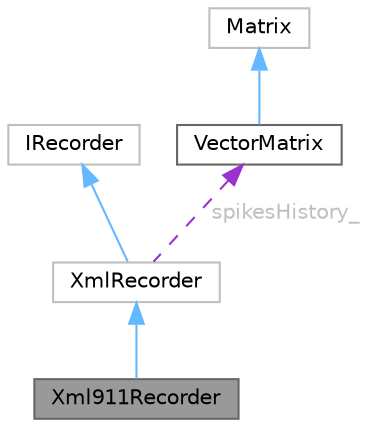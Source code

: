 digraph "Xml911Recorder"
{
 // LATEX_PDF_SIZE
  bgcolor="transparent";
  edge [fontname=Helvetica,fontsize=10,labelfontname=Helvetica,labelfontsize=10];
  node [fontname=Helvetica,fontsize=10,shape=box,height=0.2,width=0.4];
  Node1 [id="Node000001",label="Xml911Recorder",height=0.2,width=0.4,color="gray40", fillcolor="grey60", style="filled", fontcolor="black",tooltip=" "];
  Node2 -> Node1 [id="edge1_Node000001_Node000002",dir="back",color="steelblue1",style="solid",tooltip=" "];
  Node2 [id="Node000002",label="XmlRecorder",height=0.2,width=0.4,color="grey75", fillcolor="white", style="filled",URL="$class_xml_recorder.html",tooltip=" "];
  Node3 -> Node2 [id="edge2_Node000002_Node000003",dir="back",color="steelblue1",style="solid",tooltip=" "];
  Node3 [id="Node000003",label="IRecorder",height=0.2,width=0.4,color="grey75", fillcolor="white", style="filled",URL="$class_i_recorder.html",tooltip=" "];
  Node4 -> Node2 [id="edge3_Node000002_Node000004",dir="back",color="darkorchid3",style="dashed",tooltip=" ",label=" spikesHistory_",fontcolor="grey" ];
  Node4 [id="Node000004",label="VectorMatrix",height=0.2,width=0.4,color="gray40", fillcolor="white", style="filled",URL="$class_vector_matrix.html",tooltip="An efficient implementation of a dynamically-allocated 1D array."];
  Node5 -> Node4 [id="edge4_Node000004_Node000005",dir="back",color="steelblue1",style="solid",tooltip=" "];
  Node5 [id="Node000005",label="Matrix",height=0.2,width=0.4,color="grey75", fillcolor="white", style="filled",URL="$class_matrix.html",tooltip=" "];
}
